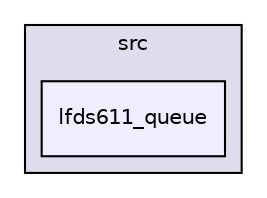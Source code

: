 digraph "UTIL/LFDS/liblfds6.1.1/liblfds611/src/lfds611_queue" {
  compound=true
  node [ fontsize="10", fontname="Helvetica"];
  edge [ labelfontsize="10", labelfontname="Helvetica"];
  subgraph clusterdir_0a655db9a85a50e8db662a80b99aeaaa {
    graph [ bgcolor="#ddddee", pencolor="black", label="src" fontname="Helvetica", fontsize="10", URL="dir_0a655db9a85a50e8db662a80b99aeaaa.html"]
  dir_53afc6e6e46aac4fe5955aaad80b468e [shape=box, label="lfds611_queue", style="filled", fillcolor="#eeeeff", pencolor="black", URL="dir_53afc6e6e46aac4fe5955aaad80b468e.html"];
  }
}
